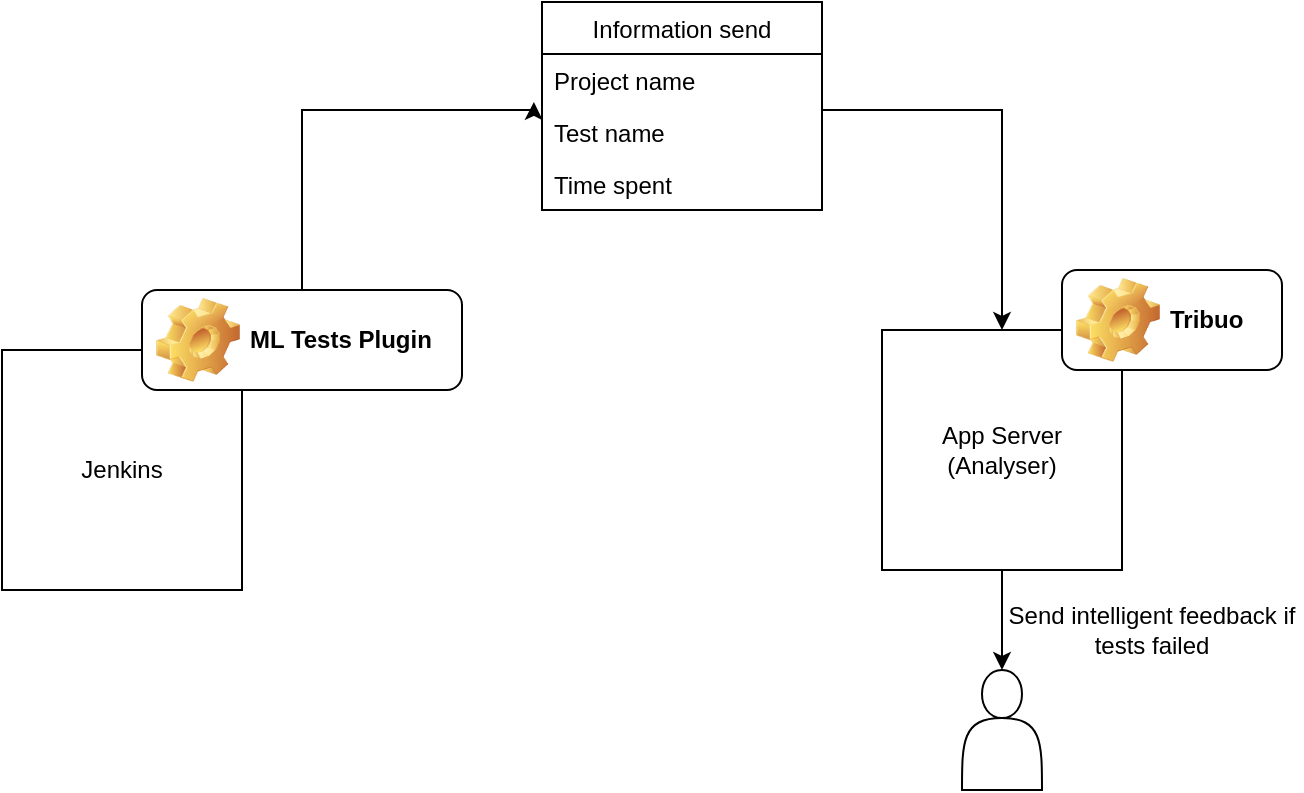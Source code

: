 <mxfile version="14.7.4" type="device"><diagram id="9pNbR63IvUdmreXEn-lu" name="Page-1"><mxGraphModel dx="1038" dy="547" grid="1" gridSize="10" guides="1" tooltips="1" connect="1" arrows="1" fold="1" page="1" pageScale="1" pageWidth="827" pageHeight="1169" math="0" shadow="0"><root><mxCell id="0"/><mxCell id="1" parent="0"/><mxCell id="sLo3wVWytAttarb8sELg-1" value="Jenkins" style="whiteSpace=wrap;html=1;aspect=fixed;" vertex="1" parent="1"><mxGeometry x="80" y="280" width="120" height="120" as="geometry"/></mxCell><mxCell id="sLo3wVWytAttarb8sELg-16" style="edgeStyle=orthogonalEdgeStyle;rounded=0;orthogonalLoop=1;jettySize=auto;html=1;entryX=-0.029;entryY=-0.077;entryDx=0;entryDy=0;entryPerimeter=0;" edge="1" parent="1" source="sLo3wVWytAttarb8sELg-2" target="sLo3wVWytAttarb8sELg-13"><mxGeometry relative="1" as="geometry"><Array as="points"><mxPoint x="230" y="160"/><mxPoint x="346" y="160"/></Array></mxGeometry></mxCell><mxCell id="sLo3wVWytAttarb8sELg-2" value="ML Tests Plugin" style="label;whiteSpace=wrap;html=1;image=img/clipart/Gear_128x128.png" vertex="1" parent="1"><mxGeometry x="150" y="250" width="160" height="50" as="geometry"/></mxCell><mxCell id="sLo3wVWytAttarb8sELg-3" value="App Server&lt;br&gt;(Analyser)" style="whiteSpace=wrap;html=1;aspect=fixed;" vertex="1" parent="1"><mxGeometry x="520" y="270" width="120" height="120" as="geometry"/></mxCell><mxCell id="sLo3wVWytAttarb8sELg-4" value="Tribuo&amp;nbsp;" style="label;whiteSpace=wrap;html=1;image=img/clipart/Gear_128x128.png" vertex="1" parent="1"><mxGeometry x="610" y="240" width="110" height="50" as="geometry"/></mxCell><mxCell id="sLo3wVWytAttarb8sELg-7" value="" style="shape=actor;whiteSpace=wrap;html=1;" vertex="1" parent="1"><mxGeometry x="560" y="440" width="40" height="60" as="geometry"/></mxCell><mxCell id="sLo3wVWytAttarb8sELg-8" value="" style="endArrow=classic;html=1;entryX=0.5;entryY=0;entryDx=0;entryDy=0;exitX=0.5;exitY=1;exitDx=0;exitDy=0;" edge="1" parent="1" source="sLo3wVWytAttarb8sELg-3" target="sLo3wVWytAttarb8sELg-7"><mxGeometry width="50" height="50" relative="1" as="geometry"><mxPoint x="490" y="430" as="sourcePoint"/><mxPoint x="540" y="380" as="targetPoint"/></mxGeometry></mxCell><mxCell id="sLo3wVWytAttarb8sELg-10" value="Send intelligent feedback if tests failed" style="text;html=1;strokeColor=none;fillColor=none;align=center;verticalAlign=middle;whiteSpace=wrap;rounded=0;" vertex="1" parent="1"><mxGeometry x="580" y="400" width="150" height="40" as="geometry"/></mxCell><mxCell id="sLo3wVWytAttarb8sELg-11" value="Information send" style="swimlane;fontStyle=0;childLayout=stackLayout;horizontal=1;startSize=26;horizontalStack=0;resizeParent=1;resizeParentMax=0;resizeLast=0;collapsible=1;marginBottom=0;" vertex="1" parent="1"><mxGeometry x="350" y="106" width="140" height="104" as="geometry"/></mxCell><mxCell id="sLo3wVWytAttarb8sELg-12" value="Project name" style="text;strokeColor=none;fillColor=none;align=left;verticalAlign=top;spacingLeft=4;spacingRight=4;overflow=hidden;rotatable=0;points=[[0,0.5],[1,0.5]];portConstraint=eastwest;" vertex="1" parent="sLo3wVWytAttarb8sELg-11"><mxGeometry y="26" width="140" height="26" as="geometry"/></mxCell><mxCell id="sLo3wVWytAttarb8sELg-13" value="Test name" style="text;strokeColor=none;fillColor=none;align=left;verticalAlign=top;spacingLeft=4;spacingRight=4;overflow=hidden;rotatable=0;points=[[0,0.5],[1,0.5]];portConstraint=eastwest;" vertex="1" parent="sLo3wVWytAttarb8sELg-11"><mxGeometry y="52" width="140" height="26" as="geometry"/></mxCell><mxCell id="sLo3wVWytAttarb8sELg-14" value="Time spent" style="text;strokeColor=none;fillColor=none;align=left;verticalAlign=top;spacingLeft=4;spacingRight=4;overflow=hidden;rotatable=0;points=[[0,0.5],[1,0.5]];portConstraint=eastwest;" vertex="1" parent="sLo3wVWytAttarb8sELg-11"><mxGeometry y="78" width="140" height="26" as="geometry"/></mxCell><mxCell id="sLo3wVWytAttarb8sELg-17" style="edgeStyle=orthogonalEdgeStyle;rounded=0;orthogonalLoop=1;jettySize=auto;html=1;entryX=0.5;entryY=0;entryDx=0;entryDy=0;" edge="1" parent="1" source="sLo3wVWytAttarb8sELg-13" target="sLo3wVWytAttarb8sELg-3"><mxGeometry relative="1" as="geometry"><Array as="points"><mxPoint x="580" y="160"/></Array></mxGeometry></mxCell></root></mxGraphModel></diagram></mxfile>
